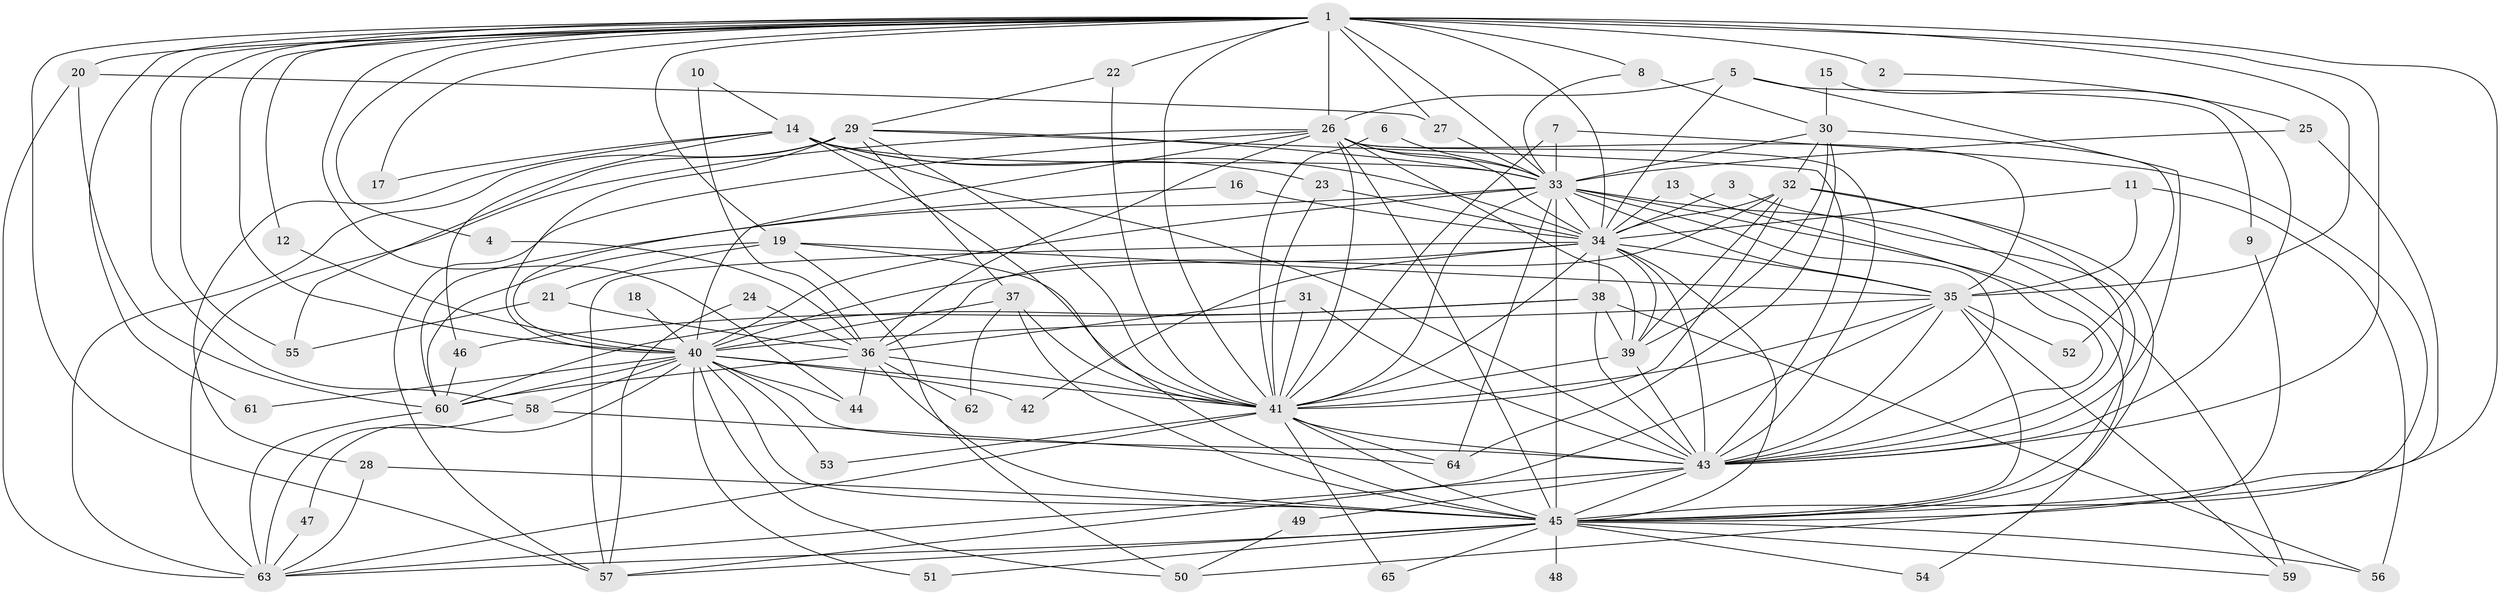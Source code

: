 // original degree distribution, {17: 0.007751937984496124, 21: 0.015503875968992248, 24: 0.007751937984496124, 20: 0.007751937984496124, 26: 0.007751937984496124, 15: 0.015503875968992248, 25: 0.007751937984496124, 29: 0.007751937984496124, 13: 0.007751937984496124, 6: 0.046511627906976744, 3: 0.2713178294573643, 2: 0.4806201550387597, 8: 0.015503875968992248, 7: 0.007751937984496124, 4: 0.06201550387596899, 5: 0.031007751937984496}
// Generated by graph-tools (version 1.1) at 2025/25/03/09/25 03:25:43]
// undirected, 65 vertices, 189 edges
graph export_dot {
graph [start="1"]
  node [color=gray90,style=filled];
  1;
  2;
  3;
  4;
  5;
  6;
  7;
  8;
  9;
  10;
  11;
  12;
  13;
  14;
  15;
  16;
  17;
  18;
  19;
  20;
  21;
  22;
  23;
  24;
  25;
  26;
  27;
  28;
  29;
  30;
  31;
  32;
  33;
  34;
  35;
  36;
  37;
  38;
  39;
  40;
  41;
  42;
  43;
  44;
  45;
  46;
  47;
  48;
  49;
  50;
  51;
  52;
  53;
  54;
  55;
  56;
  57;
  58;
  59;
  60;
  61;
  62;
  63;
  64;
  65;
  1 -- 2 [weight=2.0];
  1 -- 4 [weight=1.0];
  1 -- 8 [weight=1.0];
  1 -- 12 [weight=1.0];
  1 -- 17 [weight=1.0];
  1 -- 19 [weight=1.0];
  1 -- 20 [weight=1.0];
  1 -- 22 [weight=2.0];
  1 -- 26 [weight=2.0];
  1 -- 27 [weight=1.0];
  1 -- 33 [weight=2.0];
  1 -- 34 [weight=4.0];
  1 -- 35 [weight=2.0];
  1 -- 40 [weight=3.0];
  1 -- 41 [weight=3.0];
  1 -- 43 [weight=2.0];
  1 -- 44 [weight=1.0];
  1 -- 45 [weight=3.0];
  1 -- 55 [weight=1.0];
  1 -- 57 [weight=1.0];
  1 -- 58 [weight=1.0];
  1 -- 61 [weight=1.0];
  2 -- 25 [weight=1.0];
  3 -- 34 [weight=1.0];
  3 -- 45 [weight=1.0];
  4 -- 36 [weight=1.0];
  5 -- 9 [weight=1.0];
  5 -- 26 [weight=1.0];
  5 -- 34 [weight=1.0];
  5 -- 43 [weight=1.0];
  6 -- 33 [weight=1.0];
  6 -- 41 [weight=1.0];
  7 -- 33 [weight=1.0];
  7 -- 41 [weight=1.0];
  7 -- 50 [weight=1.0];
  8 -- 30 [weight=1.0];
  8 -- 33 [weight=2.0];
  9 -- 45 [weight=1.0];
  10 -- 14 [weight=1.0];
  10 -- 36 [weight=1.0];
  11 -- 34 [weight=1.0];
  11 -- 35 [weight=1.0];
  11 -- 56 [weight=1.0];
  12 -- 40 [weight=1.0];
  13 -- 34 [weight=1.0];
  13 -- 43 [weight=1.0];
  14 -- 17 [weight=1.0];
  14 -- 23 [weight=1.0];
  14 -- 28 [weight=1.0];
  14 -- 33 [weight=1.0];
  14 -- 34 [weight=1.0];
  14 -- 43 [weight=1.0];
  14 -- 45 [weight=1.0];
  14 -- 46 [weight=1.0];
  15 -- 30 [weight=1.0];
  15 -- 43 [weight=1.0];
  16 -- 34 [weight=1.0];
  16 -- 40 [weight=1.0];
  18 -- 40 [weight=1.0];
  19 -- 21 [weight=1.0];
  19 -- 35 [weight=1.0];
  19 -- 41 [weight=1.0];
  19 -- 50 [weight=1.0];
  19 -- 60 [weight=1.0];
  20 -- 27 [weight=1.0];
  20 -- 60 [weight=1.0];
  20 -- 63 [weight=1.0];
  21 -- 36 [weight=1.0];
  21 -- 55 [weight=1.0];
  22 -- 29 [weight=1.0];
  22 -- 41 [weight=1.0];
  23 -- 34 [weight=1.0];
  23 -- 41 [weight=1.0];
  24 -- 36 [weight=1.0];
  24 -- 57 [weight=1.0];
  25 -- 33 [weight=1.0];
  25 -- 45 [weight=1.0];
  26 -- 33 [weight=1.0];
  26 -- 34 [weight=1.0];
  26 -- 35 [weight=2.0];
  26 -- 36 [weight=1.0];
  26 -- 39 [weight=1.0];
  26 -- 40 [weight=1.0];
  26 -- 41 [weight=1.0];
  26 -- 43 [weight=1.0];
  26 -- 45 [weight=1.0];
  26 -- 57 [weight=1.0];
  26 -- 63 [weight=1.0];
  27 -- 33 [weight=1.0];
  28 -- 45 [weight=1.0];
  28 -- 63 [weight=1.0];
  29 -- 33 [weight=1.0];
  29 -- 37 [weight=1.0];
  29 -- 40 [weight=1.0];
  29 -- 41 [weight=1.0];
  29 -- 43 [weight=1.0];
  29 -- 55 [weight=1.0];
  29 -- 63 [weight=2.0];
  30 -- 32 [weight=1.0];
  30 -- 33 [weight=1.0];
  30 -- 39 [weight=1.0];
  30 -- 52 [weight=1.0];
  30 -- 64 [weight=1.0];
  31 -- 36 [weight=1.0];
  31 -- 41 [weight=1.0];
  31 -- 43 [weight=1.0];
  32 -- 34 [weight=1.0];
  32 -- 36 [weight=1.0];
  32 -- 39 [weight=1.0];
  32 -- 41 [weight=2.0];
  32 -- 43 [weight=1.0];
  32 -- 45 [weight=1.0];
  33 -- 34 [weight=1.0];
  33 -- 35 [weight=1.0];
  33 -- 40 [weight=3.0];
  33 -- 41 [weight=1.0];
  33 -- 43 [weight=1.0];
  33 -- 45 [weight=1.0];
  33 -- 54 [weight=1.0];
  33 -- 59 [weight=1.0];
  33 -- 60 [weight=1.0];
  33 -- 64 [weight=2.0];
  34 -- 35 [weight=2.0];
  34 -- 38 [weight=1.0];
  34 -- 39 [weight=2.0];
  34 -- 40 [weight=1.0];
  34 -- 41 [weight=1.0];
  34 -- 42 [weight=1.0];
  34 -- 43 [weight=1.0];
  34 -- 45 [weight=1.0];
  34 -- 57 [weight=1.0];
  35 -- 40 [weight=1.0];
  35 -- 41 [weight=1.0];
  35 -- 43 [weight=1.0];
  35 -- 45 [weight=1.0];
  35 -- 52 [weight=1.0];
  35 -- 57 [weight=1.0];
  35 -- 59 [weight=1.0];
  36 -- 41 [weight=1.0];
  36 -- 44 [weight=1.0];
  36 -- 45 [weight=2.0];
  36 -- 60 [weight=1.0];
  36 -- 62 [weight=1.0];
  37 -- 40 [weight=1.0];
  37 -- 41 [weight=1.0];
  37 -- 45 [weight=1.0];
  37 -- 62 [weight=1.0];
  38 -- 39 [weight=1.0];
  38 -- 43 [weight=1.0];
  38 -- 46 [weight=1.0];
  38 -- 56 [weight=1.0];
  38 -- 60 [weight=1.0];
  39 -- 41 [weight=1.0];
  39 -- 43 [weight=1.0];
  40 -- 41 [weight=1.0];
  40 -- 42 [weight=1.0];
  40 -- 43 [weight=1.0];
  40 -- 44 [weight=1.0];
  40 -- 45 [weight=1.0];
  40 -- 47 [weight=1.0];
  40 -- 50 [weight=1.0];
  40 -- 51 [weight=1.0];
  40 -- 53 [weight=1.0];
  40 -- 58 [weight=1.0];
  40 -- 60 [weight=1.0];
  40 -- 61 [weight=1.0];
  41 -- 43 [weight=2.0];
  41 -- 45 [weight=2.0];
  41 -- 53 [weight=1.0];
  41 -- 63 [weight=1.0];
  41 -- 64 [weight=1.0];
  41 -- 65 [weight=1.0];
  43 -- 45 [weight=1.0];
  43 -- 49 [weight=1.0];
  43 -- 63 [weight=1.0];
  45 -- 48 [weight=1.0];
  45 -- 51 [weight=1.0];
  45 -- 54 [weight=1.0];
  45 -- 56 [weight=1.0];
  45 -- 57 [weight=1.0];
  45 -- 59 [weight=1.0];
  45 -- 63 [weight=1.0];
  45 -- 65 [weight=1.0];
  46 -- 60 [weight=1.0];
  47 -- 63 [weight=1.0];
  49 -- 50 [weight=1.0];
  58 -- 63 [weight=1.0];
  58 -- 64 [weight=1.0];
  60 -- 63 [weight=1.0];
}
